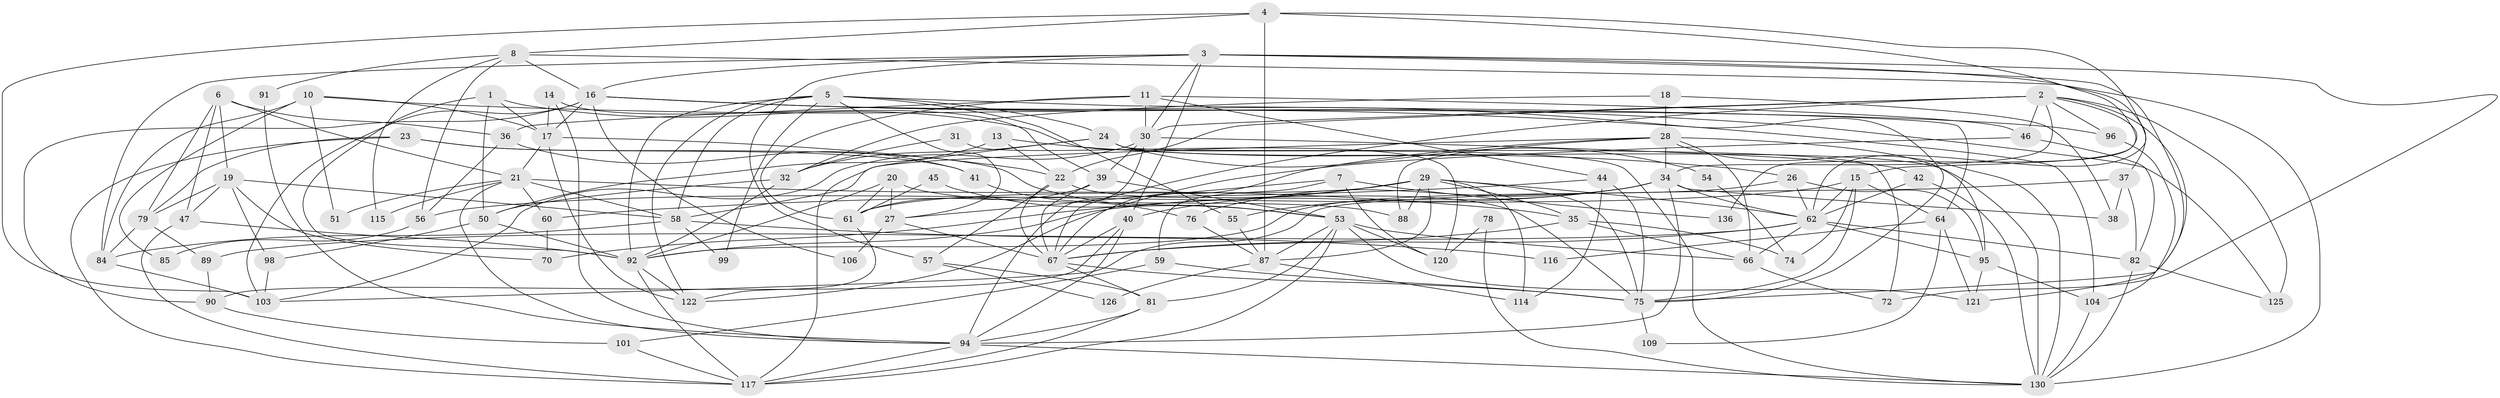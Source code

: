 // Generated by graph-tools (version 1.1) at 2025/24/03/03/25 07:24:02]
// undirected, 95 vertices, 227 edges
graph export_dot {
graph [start="1"]
  node [color=gray90,style=filled];
  1 [super="+12"];
  2 [super="+43"];
  3 [super="+9"];
  4;
  5 [super="+25"];
  6 [super="+49"];
  7;
  8 [super="+83"];
  10 [super="+135"];
  11;
  13 [super="+134"];
  14;
  15 [super="+86"];
  16 [super="+80"];
  17 [super="+129"];
  18;
  19 [super="+63"];
  20;
  21 [super="+110"];
  22 [super="+107"];
  23 [super="+113"];
  24 [super="+33"];
  26;
  27;
  28 [super="+123"];
  29 [super="+112"];
  30 [super="+119"];
  31;
  32;
  34 [super="+105"];
  35 [super="+48"];
  36;
  37 [super="+65"];
  38;
  39 [super="+124"];
  40 [super="+102"];
  41;
  42 [super="+127"];
  44 [super="+133"];
  45;
  46 [super="+52"];
  47;
  50 [super="+73"];
  51;
  53 [super="+69"];
  54;
  55;
  56;
  57;
  58 [super="+68"];
  59;
  60;
  61 [super="+118"];
  62 [super="+93"];
  64 [super="+77"];
  66 [super="+71"];
  67 [super="+128"];
  70;
  72;
  74;
  75 [super="+97"];
  76;
  78;
  79;
  81;
  82 [super="+131"];
  84;
  85;
  87 [super="+111"];
  88;
  89;
  90;
  91;
  92 [super="+100"];
  94 [super="+108"];
  95;
  96;
  98;
  99;
  101;
  103;
  104;
  106;
  109;
  114;
  115;
  116;
  117 [super="+132"];
  120;
  121;
  122;
  125;
  126;
  130;
  136;
  1 -- 17;
  1 -- 130;
  1 -- 50;
  1 -- 92;
  2 -- 30;
  2 -- 15;
  2 -- 22;
  2 -- 46 [weight=2];
  2 -- 125;
  2 -- 96;
  2 -- 34;
  2 -- 67;
  2 -- 121;
  3 -- 72;
  3 -- 57;
  3 -- 84;
  3 -- 37;
  3 -- 75;
  3 -- 30;
  3 -- 16;
  3 -- 40;
  4 -- 87;
  4 -- 62;
  4 -- 103;
  4 -- 136;
  4 -- 8;
  5 -- 55;
  5 -- 92;
  5 -- 58;
  5 -- 64;
  5 -- 99;
  5 -- 24;
  5 -- 122;
  5 -- 27;
  6 -- 79;
  6 -- 21;
  6 -- 19;
  6 -- 36;
  6 -- 47;
  7 -- 59;
  7 -- 27;
  7 -- 120;
  7 -- 136;
  8 -- 56;
  8 -- 91;
  8 -- 115;
  8 -- 130;
  8 -- 16;
  10 -- 84;
  10 -- 17;
  10 -- 51;
  10 -- 85;
  10 -- 104;
  11 -- 61;
  11 -- 46;
  11 -- 36;
  11 -- 44;
  11 -- 30;
  13 -- 50;
  13 -- 26;
  13 -- 22;
  14 -- 39;
  14 -- 17;
  14 -- 94;
  15 -- 75;
  15 -- 56;
  15 -- 74;
  15 -- 64;
  15 -- 62;
  16 -- 90;
  16 -- 17;
  16 -- 75;
  16 -- 96;
  16 -- 103;
  16 -- 106;
  16 -- 125;
  17 -- 22;
  17 -- 21;
  17 -- 122;
  18 -- 32;
  18 -- 38;
  18 -- 28;
  19 -- 79;
  19 -- 47;
  19 -- 70;
  19 -- 98;
  19 -- 58;
  20 -- 92;
  20 -- 88;
  20 -- 27;
  20 -- 61;
  21 -- 115;
  21 -- 58;
  21 -- 35;
  21 -- 51;
  21 -- 60;
  21 -- 94;
  22 -- 75;
  22 -- 57;
  22 -- 67;
  23 -- 53;
  23 -- 41;
  23 -- 117;
  23 -- 79;
  24 -- 117;
  24 -- 32;
  24 -- 72;
  24 -- 130;
  24 -- 54;
  26 -- 92;
  26 -- 95;
  26 -- 62;
  27 -- 106;
  27 -- 67;
  28 -- 95;
  28 -- 66;
  28 -- 67;
  28 -- 34;
  28 -- 130;
  28 -- 88;
  28 -- 58;
  29 -- 35;
  29 -- 88;
  29 -- 114;
  29 -- 62;
  29 -- 61;
  29 -- 70;
  29 -- 87;
  29 -- 75;
  29 -- 40;
  30 -- 103;
  30 -- 39;
  30 -- 42;
  30 -- 94;
  31 -- 32;
  31 -- 120;
  32 -- 50;
  32 -- 92;
  34 -- 94;
  34 -- 38;
  34 -- 62;
  34 -- 55;
  34 -- 76;
  34 -- 92;
  35 -- 66;
  35 -- 74;
  35 -- 67;
  36 -- 41;
  36 -- 56;
  37 -- 103;
  37 -- 38;
  37 -- 82;
  39 -- 67;
  39 -- 61;
  39 -- 53;
  40 -- 90;
  40 -- 94;
  40 -- 67;
  41 -- 76;
  42 -- 62;
  42 -- 130;
  44 -- 114;
  44 -- 75 [weight=2];
  44 -- 60;
  45 -- 61;
  45 -- 53;
  46 -- 122;
  46 -- 82;
  47 -- 92;
  47 -- 117;
  50 -- 98;
  50 -- 92;
  53 -- 81;
  53 -- 66;
  53 -- 120;
  53 -- 121;
  53 -- 117;
  53 -- 87;
  54 -- 74;
  55 -- 87;
  56 -- 85;
  57 -- 81;
  57 -- 126;
  58 -- 99;
  58 -- 116;
  58 -- 84;
  59 -- 75;
  59 -- 101;
  60 -- 70;
  61 -- 122;
  62 -- 82;
  62 -- 89;
  62 -- 95;
  62 -- 67;
  62 -- 66;
  64 -- 121;
  64 -- 116;
  64 -- 109;
  66 -- 72;
  67 -- 75;
  67 -- 81;
  75 -- 109;
  76 -- 87;
  78 -- 120;
  78 -- 130;
  79 -- 84;
  79 -- 89;
  81 -- 117;
  81 -- 94;
  82 -- 125;
  82 -- 130;
  84 -- 103;
  87 -- 114;
  87 -- 126;
  89 -- 90;
  90 -- 101;
  91 -- 94;
  92 -- 117;
  92 -- 122;
  94 -- 117;
  94 -- 130;
  95 -- 104;
  95 -- 121;
  96 -- 104;
  98 -- 103;
  101 -- 117;
  104 -- 130;
}
